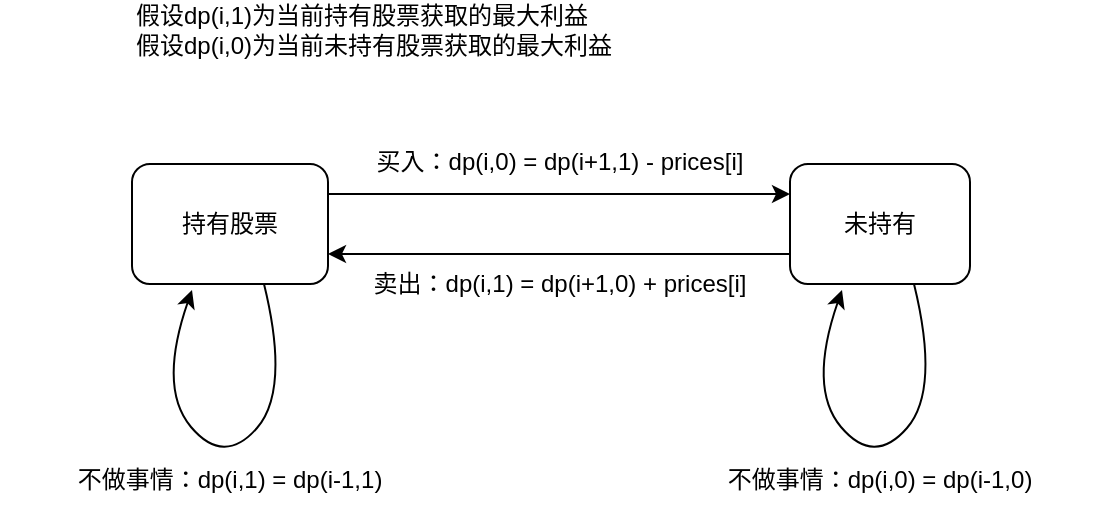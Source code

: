 <mxfile version="22.1.5" type="github">
  <diagram name="第 1 页" id="FndrSQexR5jKtrGR9ax5">
    <mxGraphModel dx="679" dy="361" grid="0" gridSize="10" guides="1" tooltips="1" connect="1" arrows="1" fold="1" page="1" pageScale="1" pageWidth="1200" pageHeight="1920" math="0" shadow="0">
      <root>
        <mxCell id="0" />
        <mxCell id="1" parent="0" />
        <mxCell id="HbMu7OYQnipkmE7U60NW-1" value="持有股票" style="rounded=1;whiteSpace=wrap;html=1;" vertex="1" parent="1">
          <mxGeometry x="357" y="362" width="98" height="60" as="geometry" />
        </mxCell>
        <mxCell id="HbMu7OYQnipkmE7U60NW-2" value="未持有" style="rounded=1;whiteSpace=wrap;html=1;" vertex="1" parent="1">
          <mxGeometry x="686" y="362" width="90" height="60" as="geometry" />
        </mxCell>
        <mxCell id="HbMu7OYQnipkmE7U60NW-3" value="假设dp(i,1)为当前持有股票获取的最大利益&lt;br&gt;假设dp(i,0)为当前未持有股票获取的最大利益" style="text;html=1;strokeColor=none;fillColor=none;align=left;verticalAlign=middle;whiteSpace=wrap;rounded=0;" vertex="1" parent="1">
          <mxGeometry x="357" y="280" width="292" height="30" as="geometry" />
        </mxCell>
        <mxCell id="HbMu7OYQnipkmE7U60NW-7" value="" style="endArrow=classic;html=1;rounded=0;exitX=1;exitY=0.25;exitDx=0;exitDy=0;entryX=0;entryY=0.25;entryDx=0;entryDy=0;" edge="1" parent="1" source="HbMu7OYQnipkmE7U60NW-1" target="HbMu7OYQnipkmE7U60NW-2">
          <mxGeometry width="50" height="50" relative="1" as="geometry">
            <mxPoint x="455" y="385" as="sourcePoint" />
            <mxPoint x="684" y="373" as="targetPoint" />
          </mxGeometry>
        </mxCell>
        <mxCell id="HbMu7OYQnipkmE7U60NW-8" value="" style="endArrow=classic;html=1;rounded=0;entryX=1;entryY=0.75;entryDx=0;entryDy=0;exitX=0;exitY=0.75;exitDx=0;exitDy=0;" edge="1" parent="1" source="HbMu7OYQnipkmE7U60NW-2" target="HbMu7OYQnipkmE7U60NW-1">
          <mxGeometry width="50" height="50" relative="1" as="geometry">
            <mxPoint x="437" y="488" as="sourcePoint" />
            <mxPoint x="667" y="488" as="targetPoint" />
          </mxGeometry>
        </mxCell>
        <mxCell id="HbMu7OYQnipkmE7U60NW-9" value="不做事情：dp(i,1) = dp(i-1,1)" style="text;html=1;strokeColor=none;fillColor=none;align=center;verticalAlign=middle;whiteSpace=wrap;rounded=0;" vertex="1" parent="1">
          <mxGeometry x="291" y="505" width="230" height="30" as="geometry" />
        </mxCell>
        <mxCell id="HbMu7OYQnipkmE7U60NW-10" value="卖出：dp(i,1) = dp(i+1,0) + prices[i]" style="text;html=1;strokeColor=none;fillColor=none;align=center;verticalAlign=middle;whiteSpace=wrap;rounded=0;" vertex="1" parent="1">
          <mxGeometry x="456" y="407" width="230" height="30" as="geometry" />
        </mxCell>
        <mxCell id="HbMu7OYQnipkmE7U60NW-11" value="" style="curved=1;endArrow=classic;html=1;rounded=0;" edge="1" parent="1">
          <mxGeometry width="50" height="50" relative="1" as="geometry">
            <mxPoint x="423" y="422" as="sourcePoint" />
            <mxPoint x="387" y="425" as="targetPoint" />
            <Array as="points">
              <mxPoint x="436" y="475" />
              <mxPoint x="403" y="513" />
              <mxPoint x="370" y="474" />
            </Array>
          </mxGeometry>
        </mxCell>
        <mxCell id="HbMu7OYQnipkmE7U60NW-16" value="不做事情：dp(i,0) = dp(i-1,0)" style="text;html=1;strokeColor=none;fillColor=none;align=center;verticalAlign=middle;whiteSpace=wrap;rounded=0;" vertex="1" parent="1">
          <mxGeometry x="616" y="505" width="230" height="30" as="geometry" />
        </mxCell>
        <mxCell id="HbMu7OYQnipkmE7U60NW-17" value="" style="curved=1;endArrow=classic;html=1;rounded=0;" edge="1" parent="1">
          <mxGeometry width="50" height="50" relative="1" as="geometry">
            <mxPoint x="748" y="422" as="sourcePoint" />
            <mxPoint x="712" y="425" as="targetPoint" />
            <Array as="points">
              <mxPoint x="761" y="475" />
              <mxPoint x="728" y="513" />
              <mxPoint x="695" y="474" />
            </Array>
          </mxGeometry>
        </mxCell>
        <mxCell id="HbMu7OYQnipkmE7U60NW-18" value="买入：dp(i,0) = dp(i+1,1) - prices[i]" style="text;html=1;strokeColor=none;fillColor=none;align=center;verticalAlign=middle;whiteSpace=wrap;rounded=0;" vertex="1" parent="1">
          <mxGeometry x="456" y="346" width="230" height="30" as="geometry" />
        </mxCell>
      </root>
    </mxGraphModel>
  </diagram>
</mxfile>
